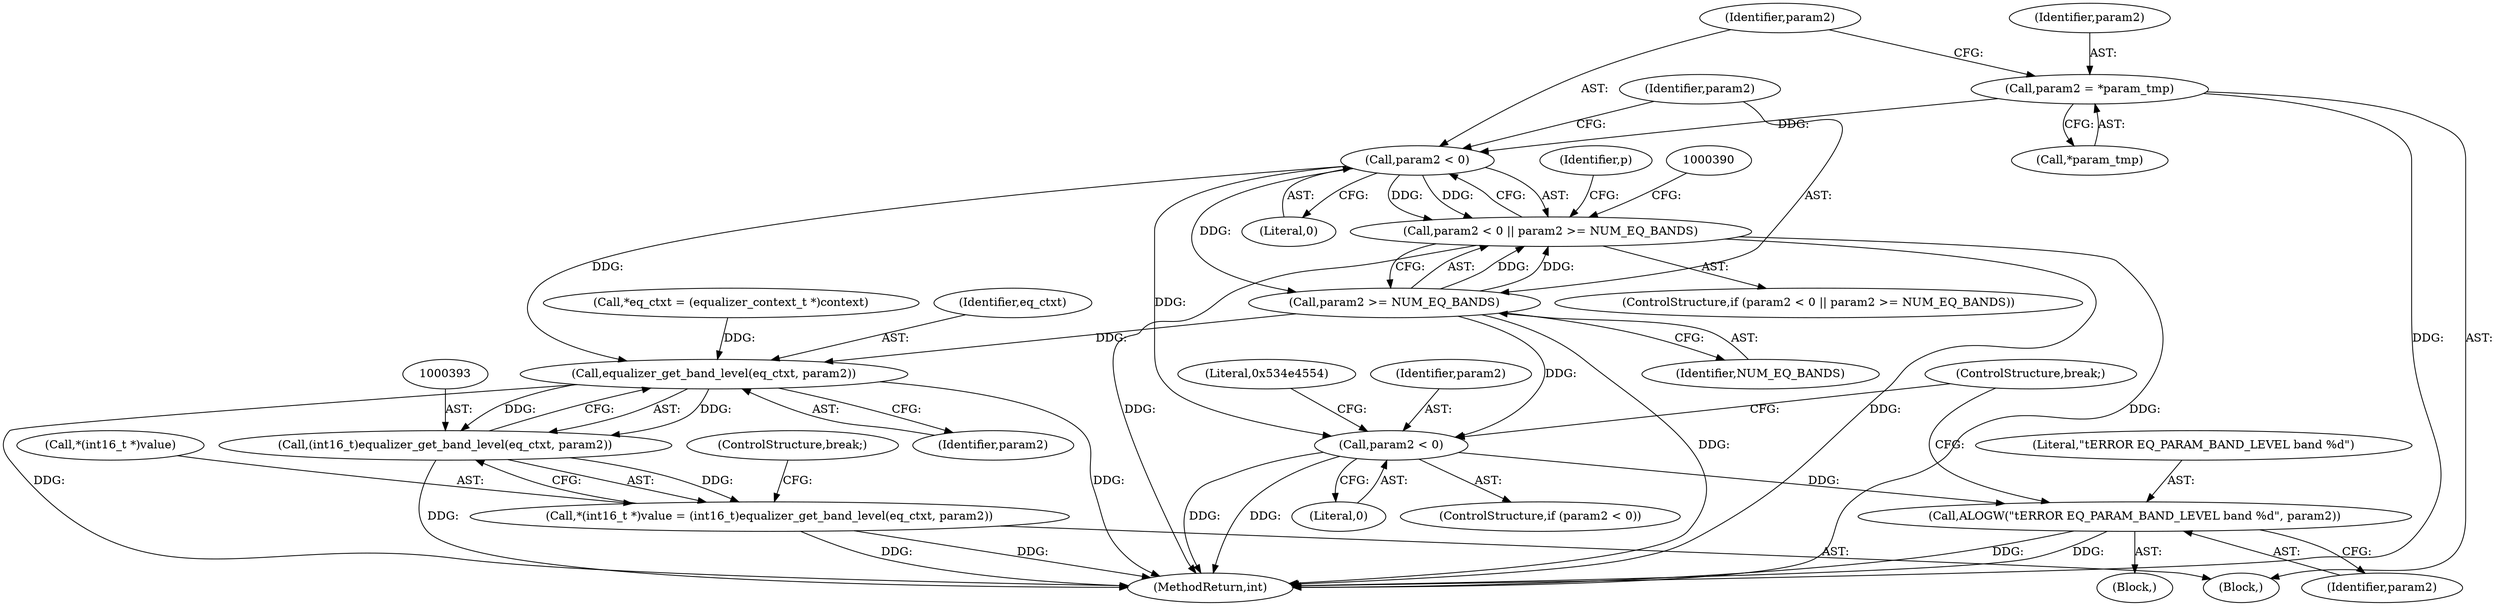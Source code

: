 digraph "0_Android_d72ea85c78a1a68bf99fd5804ad9784b4102fe57@pointer" {
"1000356" [label="(Call,param2 = *param_tmp)"];
"1000362" [label="(Call,param2 < 0)"];
"1000361" [label="(Call,param2 < 0 || param2 >= NUM_EQ_BANDS)"];
"1000365" [label="(Call,param2 >= NUM_EQ_BANDS)"];
"1000376" [label="(Call,param2 < 0)"];
"1000383" [label="(Call,ALOGW(\"\tERROR EQ_PARAM_BAND_LEVEL band %d\", param2))"];
"1000394" [label="(Call,equalizer_get_band_level(eq_ctxt, param2))"];
"1000392" [label="(Call,(int16_t)equalizer_get_band_level(eq_ctxt, param2))"];
"1000387" [label="(Call,*(int16_t *)value = (int16_t)equalizer_get_band_level(eq_ctxt, param2))"];
"1000379" [label="(Block,)"];
"1000360" [label="(ControlStructure,if (param2 < 0 || param2 >= NUM_EQ_BANDS))"];
"1000386" [label="(ControlStructure,break;)"];
"1000376" [label="(Call,param2 < 0)"];
"1000383" [label="(Call,ALOGW(\"\tERROR EQ_PARAM_BAND_LEVEL band %d\", param2))"];
"1000356" [label="(Call,param2 = *param_tmp)"];
"1000364" [label="(Literal,0)"];
"1000318" [label="(Block,)"];
"1000385" [label="(Identifier,param2)"];
"1000388" [label="(Call,*(int16_t *)value)"];
"1000381" [label="(Literal,0x534e4554)"];
"1000357" [label="(Identifier,param2)"];
"1000378" [label="(Literal,0)"];
"1000395" [label="(Identifier,eq_ctxt)"];
"1000384" [label="(Literal,\"\tERROR EQ_PARAM_BAND_LEVEL band %d\")"];
"1000394" [label="(Call,equalizer_get_band_level(eq_ctxt, param2))"];
"1000396" [label="(Identifier,param2)"];
"1000362" [label="(Call,param2 < 0)"];
"1000375" [label="(ControlStructure,if (param2 < 0))"];
"1000387" [label="(Call,*(int16_t *)value = (int16_t)equalizer_get_band_level(eq_ctxt, param2))"];
"1000363" [label="(Identifier,param2)"];
"1000651" [label="(MethodReturn,int)"];
"1000358" [label="(Call,*param_tmp)"];
"1000106" [label="(Call,*eq_ctxt = (equalizer_context_t *)context)"];
"1000367" [label="(Identifier,NUM_EQ_BANDS)"];
"1000397" [label="(ControlStructure,break;)"];
"1000377" [label="(Identifier,param2)"];
"1000365" [label="(Call,param2 >= NUM_EQ_BANDS)"];
"1000371" [label="(Identifier,p)"];
"1000361" [label="(Call,param2 < 0 || param2 >= NUM_EQ_BANDS)"];
"1000366" [label="(Identifier,param2)"];
"1000392" [label="(Call,(int16_t)equalizer_get_band_level(eq_ctxt, param2))"];
"1000356" -> "1000318"  [label="AST: "];
"1000356" -> "1000358"  [label="CFG: "];
"1000357" -> "1000356"  [label="AST: "];
"1000358" -> "1000356"  [label="AST: "];
"1000363" -> "1000356"  [label="CFG: "];
"1000356" -> "1000651"  [label="DDG: "];
"1000356" -> "1000362"  [label="DDG: "];
"1000362" -> "1000361"  [label="AST: "];
"1000362" -> "1000364"  [label="CFG: "];
"1000363" -> "1000362"  [label="AST: "];
"1000364" -> "1000362"  [label="AST: "];
"1000366" -> "1000362"  [label="CFG: "];
"1000361" -> "1000362"  [label="CFG: "];
"1000362" -> "1000361"  [label="DDG: "];
"1000362" -> "1000361"  [label="DDG: "];
"1000362" -> "1000365"  [label="DDG: "];
"1000362" -> "1000376"  [label="DDG: "];
"1000362" -> "1000394"  [label="DDG: "];
"1000361" -> "1000360"  [label="AST: "];
"1000361" -> "1000365"  [label="CFG: "];
"1000365" -> "1000361"  [label="AST: "];
"1000371" -> "1000361"  [label="CFG: "];
"1000390" -> "1000361"  [label="CFG: "];
"1000361" -> "1000651"  [label="DDG: "];
"1000361" -> "1000651"  [label="DDG: "];
"1000361" -> "1000651"  [label="DDG: "];
"1000365" -> "1000361"  [label="DDG: "];
"1000365" -> "1000361"  [label="DDG: "];
"1000365" -> "1000367"  [label="CFG: "];
"1000366" -> "1000365"  [label="AST: "];
"1000367" -> "1000365"  [label="AST: "];
"1000365" -> "1000651"  [label="DDG: "];
"1000365" -> "1000376"  [label="DDG: "];
"1000365" -> "1000394"  [label="DDG: "];
"1000376" -> "1000375"  [label="AST: "];
"1000376" -> "1000378"  [label="CFG: "];
"1000377" -> "1000376"  [label="AST: "];
"1000378" -> "1000376"  [label="AST: "];
"1000381" -> "1000376"  [label="CFG: "];
"1000386" -> "1000376"  [label="CFG: "];
"1000376" -> "1000651"  [label="DDG: "];
"1000376" -> "1000651"  [label="DDG: "];
"1000376" -> "1000383"  [label="DDG: "];
"1000383" -> "1000379"  [label="AST: "];
"1000383" -> "1000385"  [label="CFG: "];
"1000384" -> "1000383"  [label="AST: "];
"1000385" -> "1000383"  [label="AST: "];
"1000386" -> "1000383"  [label="CFG: "];
"1000383" -> "1000651"  [label="DDG: "];
"1000383" -> "1000651"  [label="DDG: "];
"1000394" -> "1000392"  [label="AST: "];
"1000394" -> "1000396"  [label="CFG: "];
"1000395" -> "1000394"  [label="AST: "];
"1000396" -> "1000394"  [label="AST: "];
"1000392" -> "1000394"  [label="CFG: "];
"1000394" -> "1000651"  [label="DDG: "];
"1000394" -> "1000651"  [label="DDG: "];
"1000394" -> "1000392"  [label="DDG: "];
"1000394" -> "1000392"  [label="DDG: "];
"1000106" -> "1000394"  [label="DDG: "];
"1000392" -> "1000387"  [label="AST: "];
"1000393" -> "1000392"  [label="AST: "];
"1000387" -> "1000392"  [label="CFG: "];
"1000392" -> "1000651"  [label="DDG: "];
"1000392" -> "1000387"  [label="DDG: "];
"1000387" -> "1000318"  [label="AST: "];
"1000388" -> "1000387"  [label="AST: "];
"1000397" -> "1000387"  [label="CFG: "];
"1000387" -> "1000651"  [label="DDG: "];
"1000387" -> "1000651"  [label="DDG: "];
}
